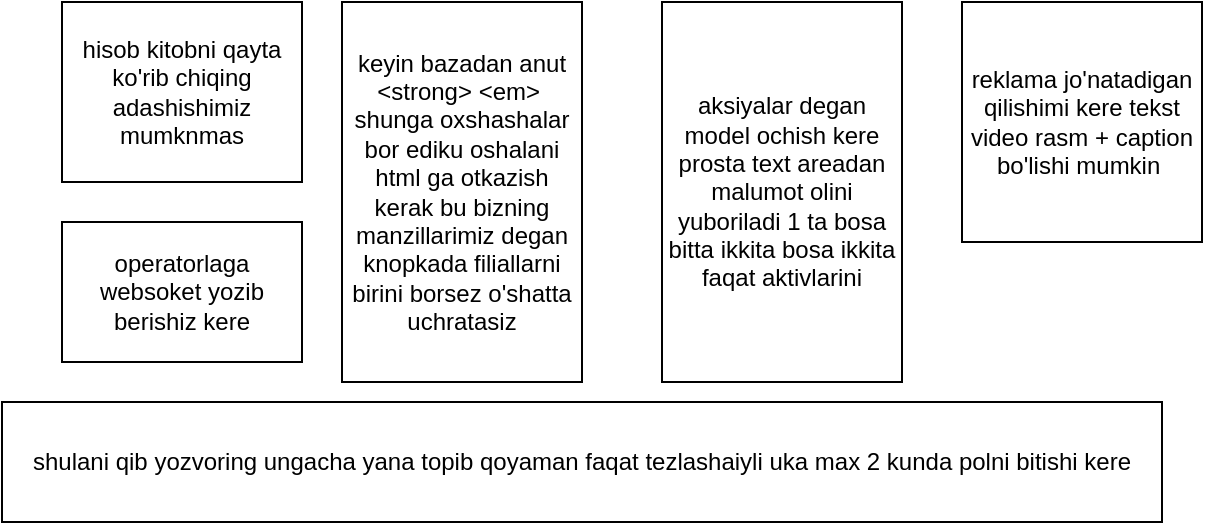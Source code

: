<mxfile>
    <diagram id="2RqsvWwIdW_0A-mfjJOD" name="Page-1">
        <mxGraphModel dx="1005" dy="520" grid="1" gridSize="10" guides="1" tooltips="1" connect="1" arrows="1" fold="1" page="1" pageScale="1" pageWidth="850" pageHeight="1100" math="0" shadow="0">
            <root>
                <mxCell id="0"/>
                <mxCell id="1" parent="0"/>
                <mxCell id="2" value="aksiyalar degan model ochish kere prosta text areadan malumot olini yuboriladi 1 ta bosa bitta ikkita bosa ikkita faqat aktivlarini" style="rounded=0;whiteSpace=wrap;html=1;" vertex="1" parent="1">
                    <mxGeometry x="440" y="40" width="120" height="190" as="geometry"/>
                </mxCell>
                <mxCell id="3" value="keyin bazadan anut &amp;lt;strong&amp;gt; &amp;lt;em&amp;gt;&amp;nbsp; shunga oxshashalar bor ediku oshalani html ga otkazish kerak bu bizning manzillarimiz degan knopkada filiallarni birini borsez o'shatta uchratasiz" style="rounded=0;whiteSpace=wrap;html=1;" vertex="1" parent="1">
                    <mxGeometry x="280" y="40" width="120" height="190" as="geometry"/>
                </mxCell>
                <mxCell id="4" value="reklama jo'natadigan qilishimi kere tekst video rasm + caption bo'lishi mumkin&amp;nbsp;" style="rounded=0;whiteSpace=wrap;html=1;" vertex="1" parent="1">
                    <mxGeometry x="590" y="40" width="120" height="120" as="geometry"/>
                </mxCell>
                <mxCell id="5" value="hisob kitobni qayta ko'rib chiqing adashishimiz mumknmas" style="rounded=0;whiteSpace=wrap;html=1;" vertex="1" parent="1">
                    <mxGeometry x="140" y="40" width="120" height="90" as="geometry"/>
                </mxCell>
                <mxCell id="6" value="operatorlaga websoket yozib berishiz kere" style="rounded=0;whiteSpace=wrap;html=1;" vertex="1" parent="1">
                    <mxGeometry x="140" y="150" width="120" height="70" as="geometry"/>
                </mxCell>
                <mxCell id="7" value="shulani qib yozvoring ungacha yana topib qoyaman faqat tezlashaiyli uka max 2 kunda polni bitishi kere" style="rounded=0;whiteSpace=wrap;html=1;" vertex="1" parent="1">
                    <mxGeometry x="110" y="240" width="580" height="60" as="geometry"/>
                </mxCell>
            </root>
        </mxGraphModel>
    </diagram>
</mxfile>